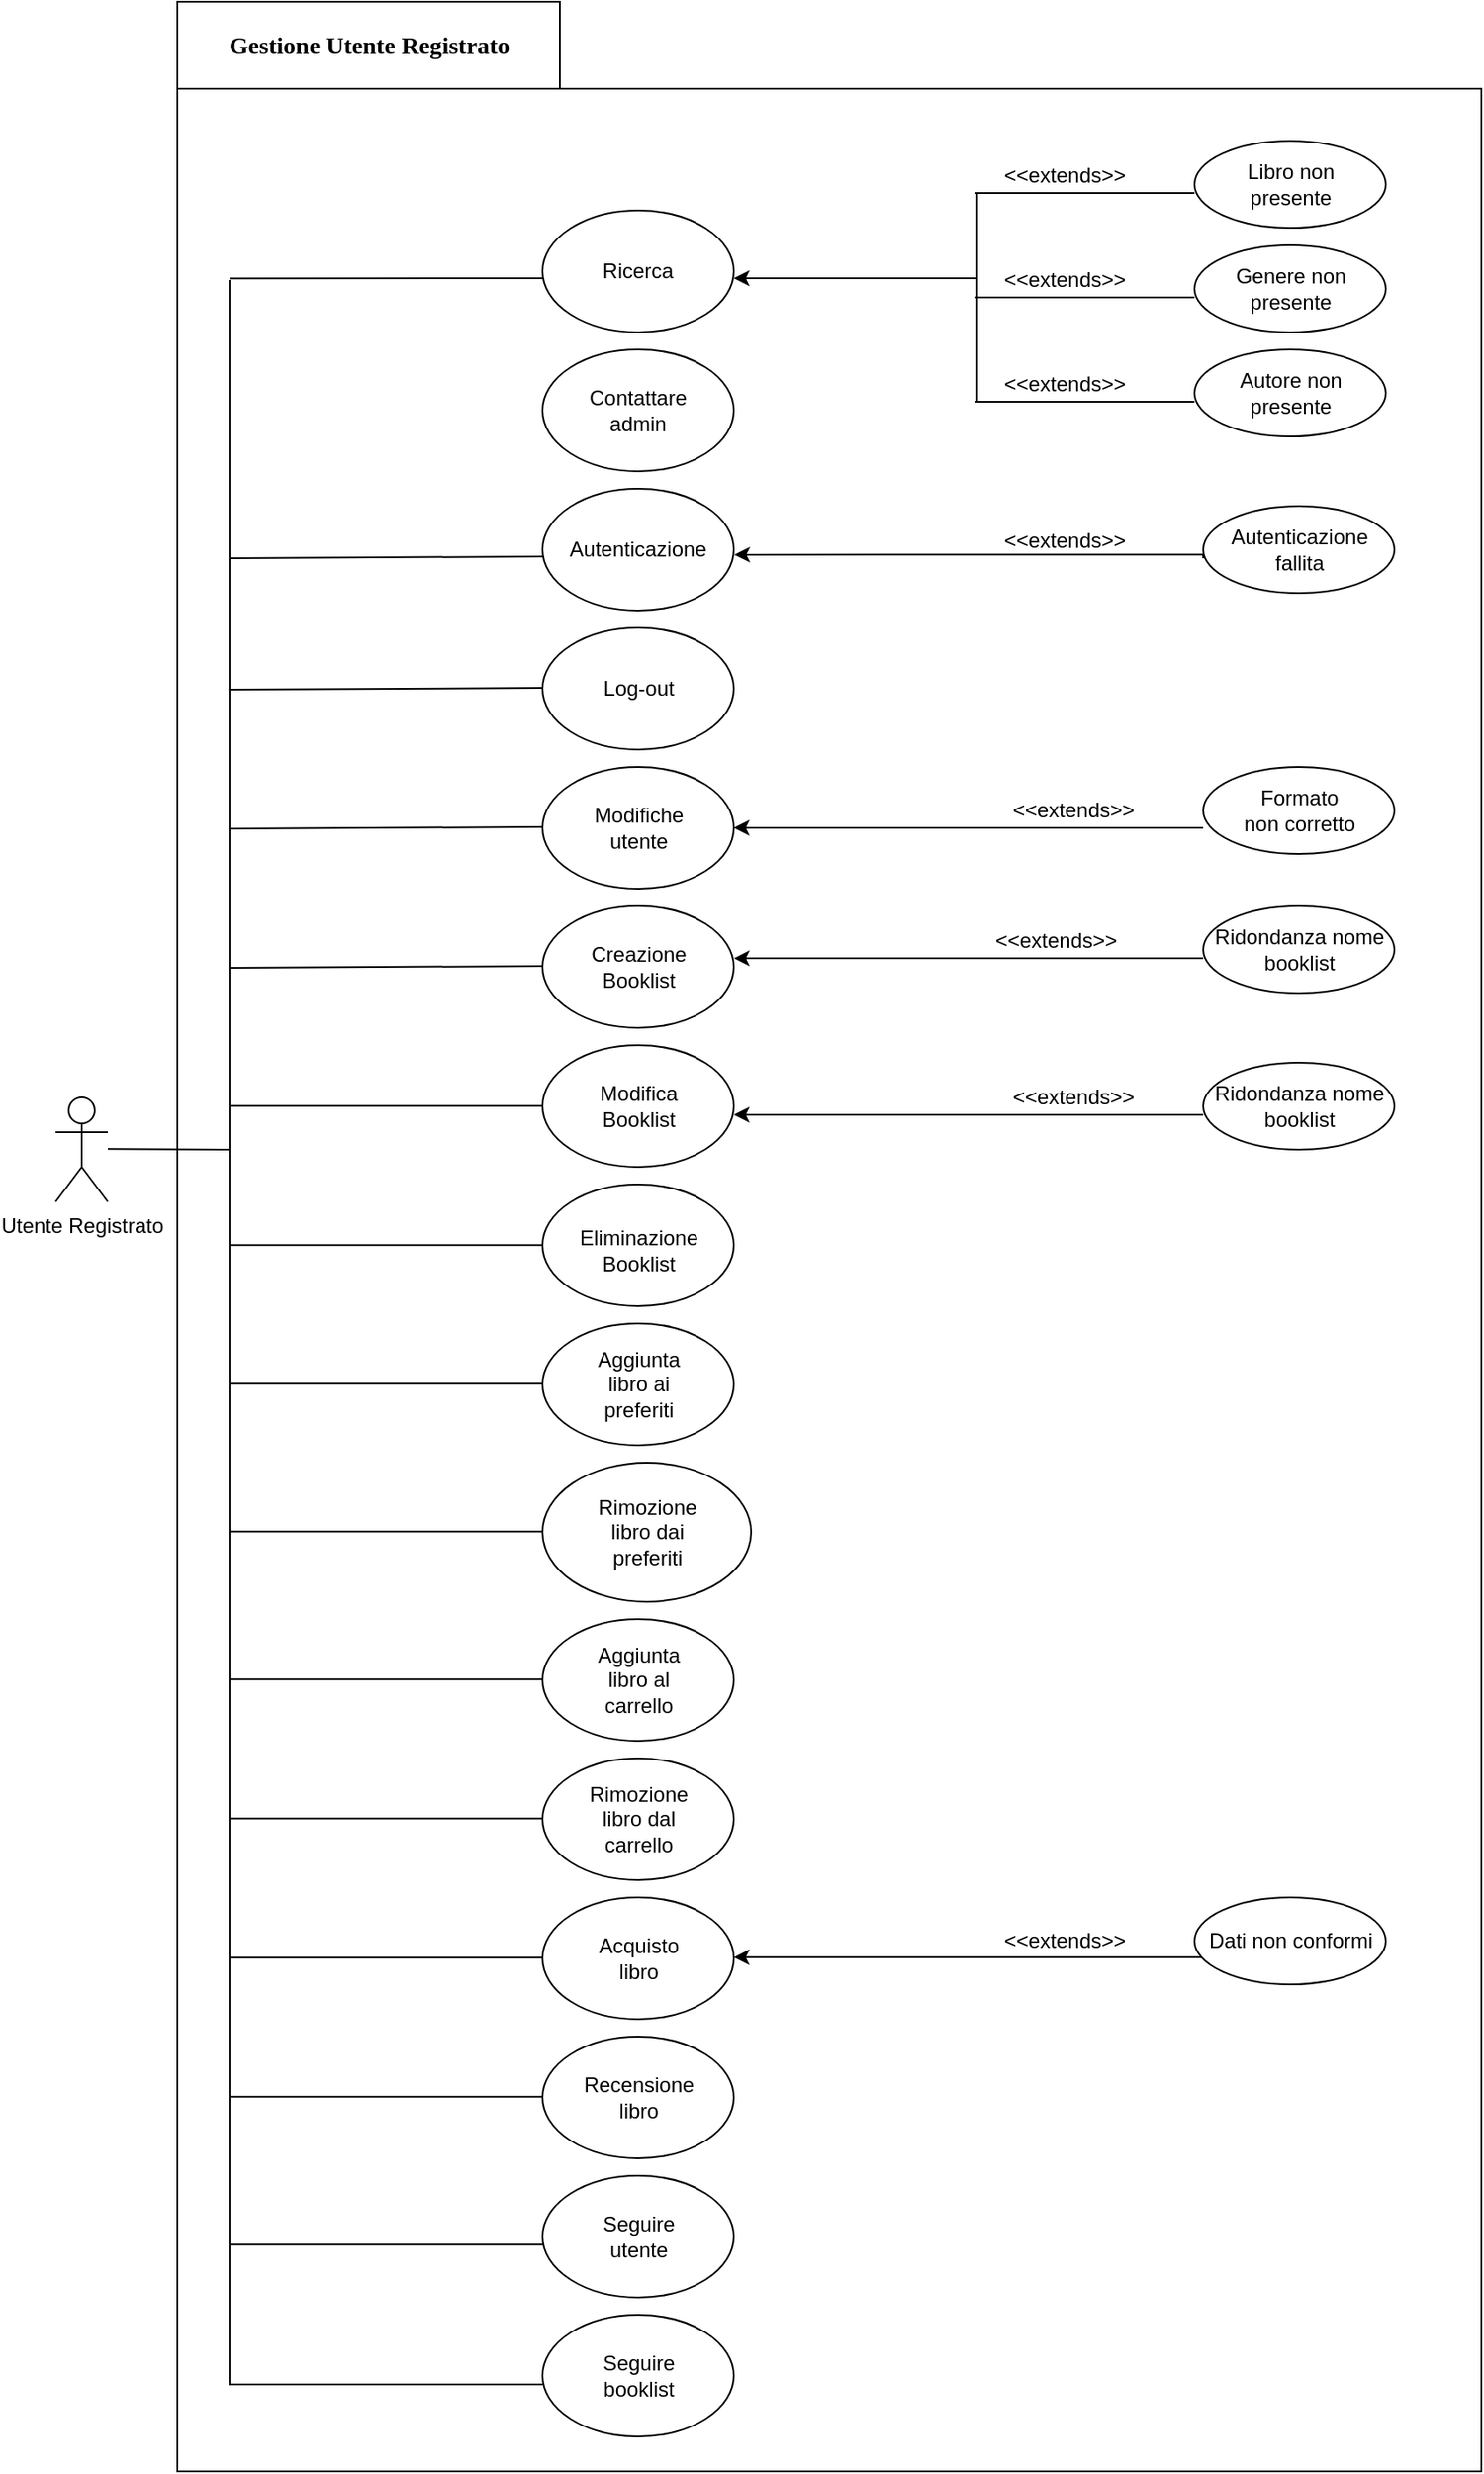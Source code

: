 <mxfile version="14.2.3" type="device"><diagram id="mkQlhK4QOoGk8tnS0YGo" name="Page-1"><mxGraphModel dx="1278" dy="1591" grid="1" gridSize="10" guides="1" tooltips="1" connect="1" arrows="1" fold="1" page="1" pageScale="1" pageWidth="850" pageHeight="1100" math="0" shadow="0"><root><mxCell id="0"/><mxCell id="1" parent="0"/><mxCell id="Oh69AKXwRKyB0Bl99ZBc-4" value="" style="shape=folder;fontStyle=1;spacingTop=10;tabWidth=220;tabHeight=50;tabPosition=left;html=1;" parent="1" vertex="1"><mxGeometry x="130" y="-40" width="750" height="1420" as="geometry"/></mxCell><mxCell id="X1O8qnw-_qiHQNMr1WhO-1" value="Utente Registrato" style="shape=umlActor;verticalLabelPosition=bottom;verticalAlign=top;html=1;outlineConnect=0;" parent="1" vertex="1"><mxGeometry x="60" y="590" width="30" height="60" as="geometry"/></mxCell><mxCell id="X1O8qnw-_qiHQNMr1WhO-27" style="edgeStyle=orthogonalEdgeStyle;rounded=0;orthogonalLoop=1;jettySize=auto;html=1;entryX=1.003;entryY=0.542;entryDx=0;entryDy=0;entryPerimeter=0;" parent="1" target="reYrVKcXa1EpxGYEheVy-53" edge="1"><mxGeometry relative="1" as="geometry"><mxPoint x="520" y="280" as="targetPoint"/><Array as="points"><mxPoint x="720" y="280"/><mxPoint x="720" y="278"/></Array><mxPoint x="720" y="278" as="sourcePoint"/></mxGeometry></mxCell><mxCell id="X1O8qnw-_qiHQNMr1WhO-29" value="&amp;lt;&amp;lt;extends&amp;gt;&amp;gt;" style="text;html=1;align=center;verticalAlign=middle;resizable=0;points=[];autosize=1;" parent="1" vertex="1"><mxGeometry x="595" y="260" width="90" height="20" as="geometry"/></mxCell><mxCell id="QBaWFI10nB1PaZn_2bGe-1" value="" style="group" parent="1" vertex="1" connectable="0"><mxGeometry x="590" y="390" width="290" height="70" as="geometry"/></mxCell><mxCell id="reYrVKcXa1EpxGYEheVy-72" value="" style="ellipse;whiteSpace=wrap;html=1;verticalAlign=top;" parent="QBaWFI10nB1PaZn_2bGe-1" vertex="1"><mxGeometry x="130" y="10" width="110" height="50" as="geometry"/></mxCell><mxCell id="reYrVKcXa1EpxGYEheVy-71" value="Formato &lt;br&gt;non corretto" style="text;html=1;align=center;verticalAlign=middle;resizable=0;points=[];autosize=1;" parent="QBaWFI10nB1PaZn_2bGe-1" vertex="1"><mxGeometry x="145" y="20" width="80" height="30" as="geometry"/></mxCell><mxCell id="reYrVKcXa1EpxGYEheVy-74" value="&amp;lt;&amp;lt;extends&amp;gt;&amp;gt;" style="text;html=1;align=center;verticalAlign=middle;resizable=0;points=[];autosize=1;" parent="QBaWFI10nB1PaZn_2bGe-1" vertex="1"><mxGeometry x="10" y="25" width="90" height="20" as="geometry"/></mxCell><mxCell id="Ot-0QF3dFzhhBCtX3rLb-12" value="" style="ellipse;whiteSpace=wrap;html=1;verticalAlign=top;" parent="1" vertex="1"><mxGeometry x="720" y="250" width="110" height="50" as="geometry"/></mxCell><mxCell id="Ot-0QF3dFzhhBCtX3rLb-13" value="Autenticazione &lt;br&gt;fallita" style="text;html=1;align=center;verticalAlign=middle;resizable=0;points=[];autosize=1;" parent="1" vertex="1"><mxGeometry x="730" y="260" width="90" height="30" as="geometry"/></mxCell><mxCell id="Ot-0QF3dFzhhBCtX3rLb-34" value="" style="ellipse;whiteSpace=wrap;html=1;verticalAlign=top;" parent="1" vertex="1"><mxGeometry x="715" y="100" width="110" height="50" as="geometry"/></mxCell><mxCell id="reYrVKcXa1EpxGYEheVy-16" value="" style="ellipse;whiteSpace=wrap;html=1;verticalAlign=top;" parent="1" vertex="1"><mxGeometry x="715" y="40" width="110" height="50" as="geometry"/></mxCell><mxCell id="reYrVKcXa1EpxGYEheVy-17" value="" style="ellipse;whiteSpace=wrap;html=1;verticalAlign=top;" parent="1" vertex="1"><mxGeometry x="715" y="160" width="110" height="50" as="geometry"/></mxCell><mxCell id="reYrVKcXa1EpxGYEheVy-18" value="" style="endArrow=none;html=1;" parent="1" edge="1"><mxGeometry width="50" height="50" relative="1" as="geometry"><mxPoint x="590" y="190" as="sourcePoint"/><mxPoint x="590" y="70" as="targetPoint"/></mxGeometry></mxCell><mxCell id="reYrVKcXa1EpxGYEheVy-22" value="&amp;lt;&amp;lt;extends&amp;gt;&amp;gt;" style="text;html=1;align=center;verticalAlign=middle;resizable=0;points=[];autosize=1;" parent="1" vertex="1"><mxGeometry x="595" y="50" width="90" height="20" as="geometry"/></mxCell><mxCell id="reYrVKcXa1EpxGYEheVy-23" value="&amp;lt;&amp;lt;extends&amp;gt;&amp;gt;" style="text;html=1;align=center;verticalAlign=middle;resizable=0;points=[];autosize=1;" parent="1" vertex="1"><mxGeometry x="595" y="110" width="90" height="20" as="geometry"/></mxCell><mxCell id="reYrVKcXa1EpxGYEheVy-24" value="&amp;lt;&amp;lt;extends&amp;gt;&amp;gt;" style="text;html=1;align=center;verticalAlign=middle;resizable=0;points=[];autosize=1;" parent="1" vertex="1"><mxGeometry x="595" y="170" width="90" height="20" as="geometry"/></mxCell><mxCell id="reYrVKcXa1EpxGYEheVy-25" value="Libro non &lt;br&gt;presente" style="text;html=1;align=center;verticalAlign=middle;resizable=0;points=[];autosize=1;" parent="1" vertex="1"><mxGeometry x="735" y="50" width="70" height="30" as="geometry"/></mxCell><mxCell id="reYrVKcXa1EpxGYEheVy-27" value="Genere non &lt;br&gt;presente" style="text;html=1;align=center;verticalAlign=middle;resizable=0;points=[];autosize=1;" parent="1" vertex="1"><mxGeometry x="730" y="110" width="80" height="30" as="geometry"/></mxCell><mxCell id="reYrVKcXa1EpxGYEheVy-28" value="Autore non &lt;br&gt;presente" style="text;html=1;align=center;verticalAlign=middle;resizable=0;points=[];autosize=1;" parent="1" vertex="1"><mxGeometry x="735" y="170" width="70" height="30" as="geometry"/></mxCell><mxCell id="reYrVKcXa1EpxGYEheVy-29" value="" style="endArrow=none;html=1;" parent="1" edge="1"><mxGeometry width="50" height="50" relative="1" as="geometry"><mxPoint x="90" y="619.58" as="sourcePoint"/><mxPoint x="160" y="620" as="targetPoint"/></mxGeometry></mxCell><mxCell id="reYrVKcXa1EpxGYEheVy-41" value="" style="endArrow=classic;html=1;" parent="1" edge="1"><mxGeometry width="50" height="50" relative="1" as="geometry"><mxPoint x="590" y="119" as="sourcePoint"/><mxPoint x="450" y="119" as="targetPoint"/></mxGeometry></mxCell><mxCell id="reYrVKcXa1EpxGYEheVy-42" value="" style="endArrow=none;html=1;entryX=0.012;entryY=0.39;entryDx=0;entryDy=0;entryPerimeter=0;" parent="1" edge="1"><mxGeometry width="50" height="50" relative="1" as="geometry"><mxPoint x="589" y="70" as="sourcePoint"/><mxPoint x="715" y="70" as="targetPoint"/></mxGeometry></mxCell><mxCell id="reYrVKcXa1EpxGYEheVy-43" value="" style="endArrow=none;html=1;entryX=0.012;entryY=0.39;entryDx=0;entryDy=0;entryPerimeter=0;" parent="1" edge="1"><mxGeometry width="50" height="50" relative="1" as="geometry"><mxPoint x="589" y="130" as="sourcePoint"/><mxPoint x="715" y="130" as="targetPoint"/></mxGeometry></mxCell><mxCell id="reYrVKcXa1EpxGYEheVy-44" value="" style="endArrow=none;html=1;entryX=0.012;entryY=0.39;entryDx=0;entryDy=0;entryPerimeter=0;" parent="1" edge="1"><mxGeometry width="50" height="50" relative="1" as="geometry"><mxPoint x="589" y="190.0" as="sourcePoint"/><mxPoint x="715" y="190.0" as="targetPoint"/></mxGeometry></mxCell><mxCell id="reYrVKcXa1EpxGYEheVy-48" value="" style="ellipse;whiteSpace=wrap;html=1;" parent="1" vertex="1"><mxGeometry x="340" y="80" width="110" height="70" as="geometry"/></mxCell><mxCell id="reYrVKcXa1EpxGYEheVy-49" value="Ricerca" style="text;html=1;strokeColor=none;fillColor=none;align=center;verticalAlign=middle;whiteSpace=wrap;rounded=0;" parent="1" vertex="1"><mxGeometry x="375" y="105" width="40" height="20" as="geometry"/></mxCell><mxCell id="reYrVKcXa1EpxGYEheVy-50" value="" style="ellipse;whiteSpace=wrap;html=1;" parent="1" vertex="1"><mxGeometry x="340" y="160" width="110" height="70" as="geometry"/></mxCell><mxCell id="reYrVKcXa1EpxGYEheVy-51" value="Contattare admin" style="text;html=1;strokeColor=none;fillColor=none;align=center;verticalAlign=middle;whiteSpace=wrap;rounded=0;" parent="1" vertex="1"><mxGeometry x="375" y="185" width="40" height="20" as="geometry"/></mxCell><mxCell id="reYrVKcXa1EpxGYEheVy-53" value="" style="ellipse;whiteSpace=wrap;html=1;" parent="1" vertex="1"><mxGeometry x="340" y="240" width="110" height="70" as="geometry"/></mxCell><mxCell id="reYrVKcXa1EpxGYEheVy-54" value="Autenticazione" style="text;html=1;strokeColor=none;fillColor=none;align=center;verticalAlign=middle;whiteSpace=wrap;rounded=0;" parent="1" vertex="1"><mxGeometry x="375" y="265" width="40" height="20" as="geometry"/></mxCell><mxCell id="reYrVKcXa1EpxGYEheVy-55" value="" style="ellipse;whiteSpace=wrap;html=1;" parent="1" vertex="1"><mxGeometry x="340" y="320" width="110" height="70" as="geometry"/></mxCell><mxCell id="reYrVKcXa1EpxGYEheVy-56" value="Log-out" style="text;html=1;strokeColor=none;fillColor=none;align=center;verticalAlign=middle;whiteSpace=wrap;rounded=0;" parent="1" vertex="1"><mxGeometry x="362.5" y="345" width="65" height="20" as="geometry"/></mxCell><mxCell id="reYrVKcXa1EpxGYEheVy-57" value="" style="ellipse;whiteSpace=wrap;html=1;" parent="1" vertex="1"><mxGeometry x="340" y="400" width="110" height="70" as="geometry"/></mxCell><mxCell id="reYrVKcXa1EpxGYEheVy-58" value="Modifiche utente" style="text;html=1;strokeColor=none;fillColor=none;align=center;verticalAlign=middle;whiteSpace=wrap;rounded=0;" parent="1" vertex="1"><mxGeometry x="362.5" y="425" width="65" height="20" as="geometry"/></mxCell><mxCell id="reYrVKcXa1EpxGYEheVy-59" value="" style="ellipse;whiteSpace=wrap;html=1;" parent="1" vertex="1"><mxGeometry x="340" y="480" width="110" height="70" as="geometry"/></mxCell><mxCell id="reYrVKcXa1EpxGYEheVy-60" value="Creazione Booklist" style="text;html=1;strokeColor=none;fillColor=none;align=center;verticalAlign=middle;whiteSpace=wrap;rounded=0;" parent="1" vertex="1"><mxGeometry x="362.5" y="505" width="65" height="20" as="geometry"/></mxCell><mxCell id="reYrVKcXa1EpxGYEheVy-61" value="" style="ellipse;whiteSpace=wrap;html=1;" parent="1" vertex="1"><mxGeometry x="340" y="560" width="110" height="70" as="geometry"/></mxCell><mxCell id="reYrVKcXa1EpxGYEheVy-62" value="Modifica Booklist" style="text;html=1;strokeColor=none;fillColor=none;align=center;verticalAlign=middle;whiteSpace=wrap;rounded=0;" parent="1" vertex="1"><mxGeometry x="362.5" y="585" width="65" height="20" as="geometry"/></mxCell><mxCell id="reYrVKcXa1EpxGYEheVy-64" value="" style="ellipse;whiteSpace=wrap;html=1;" parent="1" vertex="1"><mxGeometry x="340" y="640" width="110" height="70" as="geometry"/></mxCell><mxCell id="reYrVKcXa1EpxGYEheVy-65" value="" style="ellipse;whiteSpace=wrap;html=1;" parent="1" vertex="1"><mxGeometry x="340" y="720" width="110" height="70" as="geometry"/></mxCell><mxCell id="reYrVKcXa1EpxGYEheVy-67" value="" style="ellipse;whiteSpace=wrap;html=1;" parent="1" vertex="1"><mxGeometry x="340" y="890" width="110" height="70" as="geometry"/></mxCell><mxCell id="reYrVKcXa1EpxGYEheVy-68" value="" style="ellipse;whiteSpace=wrap;html=1;" parent="1" vertex="1"><mxGeometry x="340" y="800" width="120" height="80" as="geometry"/></mxCell><mxCell id="reYrVKcXa1EpxGYEheVy-73" value="" style="endArrow=classic;html=1;entryX=1;entryY=0.5;entryDx=0;entryDy=0;" parent="1" target="reYrVKcXa1EpxGYEheVy-57" edge="1"><mxGeometry width="50" height="50" relative="1" as="geometry"><mxPoint x="720" y="435" as="sourcePoint"/><mxPoint x="620" y="310" as="targetPoint"/></mxGeometry></mxCell><mxCell id="reYrVKcXa1EpxGYEheVy-75" value="Eliminazione Booklist" style="text;html=1;strokeColor=none;fillColor=none;align=center;verticalAlign=middle;whiteSpace=wrap;rounded=0;" parent="1" vertex="1"><mxGeometry x="362.5" y="665" width="65" height="25" as="geometry"/></mxCell><mxCell id="reYrVKcXa1EpxGYEheVy-76" value="Aggiunta libro ai preferiti" style="text;html=1;strokeColor=none;fillColor=none;align=center;verticalAlign=middle;whiteSpace=wrap;rounded=0;" parent="1" vertex="1"><mxGeometry x="362.5" y="745" width="65" height="20" as="geometry"/></mxCell><mxCell id="reYrVKcXa1EpxGYEheVy-77" value="Rimozione libro dai preferiti" style="text;html=1;strokeColor=none;fillColor=none;align=center;verticalAlign=middle;whiteSpace=wrap;rounded=0;" parent="1" vertex="1"><mxGeometry x="367.5" y="830" width="65" height="20" as="geometry"/></mxCell><mxCell id="reYrVKcXa1EpxGYEheVy-78" value="Aggiunta libro al carrello" style="text;html=1;strokeColor=none;fillColor=none;align=center;verticalAlign=middle;whiteSpace=wrap;rounded=0;" parent="1" vertex="1"><mxGeometry x="362.5" y="915" width="65" height="20" as="geometry"/></mxCell><mxCell id="reYrVKcXa1EpxGYEheVy-79" value="" style="ellipse;whiteSpace=wrap;html=1;" parent="1" vertex="1"><mxGeometry x="340" y="970" width="110" height="70" as="geometry"/></mxCell><mxCell id="reYrVKcXa1EpxGYEheVy-80" value="Rimozione libro dal carrello" style="text;html=1;strokeColor=none;fillColor=none;align=center;verticalAlign=middle;whiteSpace=wrap;rounded=0;" parent="1" vertex="1"><mxGeometry x="362.5" y="995" width="65" height="20" as="geometry"/></mxCell><mxCell id="reYrVKcXa1EpxGYEheVy-81" value="" style="ellipse;whiteSpace=wrap;html=1;" parent="1" vertex="1"><mxGeometry x="340" y="1050" width="110" height="70" as="geometry"/></mxCell><mxCell id="reYrVKcXa1EpxGYEheVy-87" value="" style="ellipse;whiteSpace=wrap;html=1;" parent="1" vertex="1"><mxGeometry x="340" y="1130" width="110" height="70" as="geometry"/></mxCell><mxCell id="reYrVKcXa1EpxGYEheVy-88" value="" style="ellipse;whiteSpace=wrap;html=1;" parent="1" vertex="1"><mxGeometry x="340" y="1210" width="110" height="70" as="geometry"/></mxCell><mxCell id="reYrVKcXa1EpxGYEheVy-89" value="Acquisto libro" style="text;html=1;strokeColor=none;fillColor=none;align=center;verticalAlign=middle;whiteSpace=wrap;rounded=0;" parent="1" vertex="1"><mxGeometry x="362.5" y="1075" width="65" height="20" as="geometry"/></mxCell><mxCell id="reYrVKcXa1EpxGYEheVy-90" value="Recensione libro" style="text;html=1;strokeColor=none;fillColor=none;align=center;verticalAlign=middle;whiteSpace=wrap;rounded=0;" parent="1" vertex="1"><mxGeometry x="362.5" y="1155" width="65" height="20" as="geometry"/></mxCell><mxCell id="reYrVKcXa1EpxGYEheVy-92" value="" style="endArrow=none;html=1;" parent="1" edge="1"><mxGeometry width="50" height="50" relative="1" as="geometry"><mxPoint x="160" y="1250" as="sourcePoint"/><mxPoint x="160" y="280" as="targetPoint"/></mxGeometry></mxCell><mxCell id="reYrVKcXa1EpxGYEheVy-93" value="" style="endArrow=none;html=1;entryX=0.005;entryY=0.557;entryDx=0;entryDy=0;entryPerimeter=0;" parent="1" target="reYrVKcXa1EpxGYEheVy-53" edge="1"><mxGeometry width="50" height="50" relative="1" as="geometry"><mxPoint x="160" y="280" as="sourcePoint"/><mxPoint x="330" y="260" as="targetPoint"/></mxGeometry></mxCell><mxCell id="reYrVKcXa1EpxGYEheVy-94" value="" style="endArrow=none;html=1;entryX=0.005;entryY=0.557;entryDx=0;entryDy=0;entryPerimeter=0;" parent="1" edge="1"><mxGeometry width="50" height="50" relative="1" as="geometry"><mxPoint x="159.45" y="355.51" as="sourcePoint"/><mxPoint x="340.0" y="354.5" as="targetPoint"/></mxGeometry></mxCell><mxCell id="reYrVKcXa1EpxGYEheVy-95" value="" style="endArrow=none;html=1;entryX=0.005;entryY=0.557;entryDx=0;entryDy=0;entryPerimeter=0;" parent="1" edge="1"><mxGeometry width="50" height="50" relative="1" as="geometry"><mxPoint x="159.45" y="435.5" as="sourcePoint"/><mxPoint x="340" y="434.49" as="targetPoint"/></mxGeometry></mxCell><mxCell id="reYrVKcXa1EpxGYEheVy-96" value="" style="endArrow=none;html=1;entryX=0.005;entryY=0.557;entryDx=0;entryDy=0;entryPerimeter=0;" parent="1" edge="1"><mxGeometry width="50" height="50" relative="1" as="geometry"><mxPoint x="159.45" y="515.5" as="sourcePoint"/><mxPoint x="340" y="514.49" as="targetPoint"/></mxGeometry></mxCell><mxCell id="reYrVKcXa1EpxGYEheVy-98" value="" style="endArrow=none;html=1;entryX=0.001;entryY=0.567;entryDx=0;entryDy=0;entryPerimeter=0;" parent="1" edge="1"><mxGeometry width="50" height="50" relative="1" as="geometry"><mxPoint x="159.5" y="594.86" as="sourcePoint"/><mxPoint x="340" y="594.86" as="targetPoint"/></mxGeometry></mxCell><mxCell id="reYrVKcXa1EpxGYEheVy-99" value="" style="endArrow=none;html=1;entryX=0.001;entryY=0.567;entryDx=0;entryDy=0;entryPerimeter=0;" parent="1" edge="1"><mxGeometry width="50" height="50" relative="1" as="geometry"><mxPoint x="159.5" y="674.86" as="sourcePoint"/><mxPoint x="340" y="674.86" as="targetPoint"/></mxGeometry></mxCell><mxCell id="reYrVKcXa1EpxGYEheVy-100" value="" style="endArrow=none;html=1;entryX=0.001;entryY=0.567;entryDx=0;entryDy=0;entryPerimeter=0;" parent="1" edge="1"><mxGeometry width="50" height="50" relative="1" as="geometry"><mxPoint x="159.5" y="754.58" as="sourcePoint"/><mxPoint x="340" y="754.58" as="targetPoint"/></mxGeometry></mxCell><mxCell id="reYrVKcXa1EpxGYEheVy-101" value="" style="endArrow=none;html=1;entryX=0.001;entryY=0.567;entryDx=0;entryDy=0;entryPerimeter=0;" parent="1" edge="1"><mxGeometry width="50" height="50" relative="1" as="geometry"><mxPoint x="159.5" y="839.58" as="sourcePoint"/><mxPoint x="340" y="839.58" as="targetPoint"/></mxGeometry></mxCell><mxCell id="reYrVKcXa1EpxGYEheVy-102" value="" style="endArrow=none;html=1;entryX=0.001;entryY=0.567;entryDx=0;entryDy=0;entryPerimeter=0;" parent="1" edge="1"><mxGeometry width="50" height="50" relative="1" as="geometry"><mxPoint x="159.5" y="924.58" as="sourcePoint"/><mxPoint x="340" y="924.58" as="targetPoint"/></mxGeometry></mxCell><mxCell id="reYrVKcXa1EpxGYEheVy-103" value="" style="endArrow=none;html=1;entryX=0.001;entryY=0.567;entryDx=0;entryDy=0;entryPerimeter=0;" parent="1" edge="1"><mxGeometry width="50" height="50" relative="1" as="geometry"><mxPoint x="159.5" y="1004.58" as="sourcePoint"/><mxPoint x="340" y="1004.58" as="targetPoint"/></mxGeometry></mxCell><mxCell id="reYrVKcXa1EpxGYEheVy-104" value="" style="endArrow=none;html=1;entryX=0.001;entryY=0.567;entryDx=0;entryDy=0;entryPerimeter=0;" parent="1" edge="1"><mxGeometry width="50" height="50" relative="1" as="geometry"><mxPoint x="159.5" y="1084.58" as="sourcePoint"/><mxPoint x="340" y="1084.58" as="targetPoint"/></mxGeometry></mxCell><mxCell id="reYrVKcXa1EpxGYEheVy-105" value="" style="endArrow=none;html=1;entryX=0.001;entryY=0.567;entryDx=0;entryDy=0;entryPerimeter=0;" parent="1" edge="1"><mxGeometry width="50" height="50" relative="1" as="geometry"><mxPoint x="159.5" y="1164.58" as="sourcePoint"/><mxPoint x="340" y="1164.58" as="targetPoint"/></mxGeometry></mxCell><mxCell id="reYrVKcXa1EpxGYEheVy-107" value="Seguire utente" style="text;html=1;strokeColor=none;fillColor=none;align=center;verticalAlign=middle;whiteSpace=wrap;rounded=0;" parent="1" vertex="1"><mxGeometry x="362.5" y="1235" width="65" height="20" as="geometry"/></mxCell><mxCell id="reYrVKcXa1EpxGYEheVy-108" value="" style="endArrow=none;html=1;entryX=0.001;entryY=0.567;entryDx=0;entryDy=0;entryPerimeter=0;" parent="1" edge="1"><mxGeometry width="50" height="50" relative="1" as="geometry"><mxPoint x="159.5" y="1249.58" as="sourcePoint"/><mxPoint x="340" y="1249.58" as="targetPoint"/></mxGeometry></mxCell><mxCell id="5eh_G5m2oIz40k0kDsQM-59" value="" style="endArrow=none;html=1;" parent="1" edge="1"><mxGeometry width="50" height="50" relative="1" as="geometry"><mxPoint x="160" y="119.09" as="sourcePoint"/><mxPoint x="340" y="119.0" as="targetPoint"/></mxGeometry></mxCell><mxCell id="Oh69AKXwRKyB0Bl99ZBc-3" value="" style="endArrow=none;html=1;" parent="1" edge="1"><mxGeometry width="50" height="50" relative="1" as="geometry"><mxPoint x="160" y="280" as="sourcePoint"/><mxPoint x="160" y="120" as="targetPoint"/></mxGeometry></mxCell><mxCell id="Oh69AKXwRKyB0Bl99ZBc-7" value="&lt;h3&gt;&lt;font face=&quot;Verdana&quot;&gt;Gestione Utente Registrato&lt;/font&gt;&lt;/h3&gt;" style="text;html=1;align=center;verticalAlign=middle;resizable=0;points=[];autosize=1;" parent="1" vertex="1"><mxGeometry x="125" y="-40" width="230" height="50" as="geometry"/></mxCell><mxCell id="bmqUBs0-HHP3oPZ5fNfN-1" value="" style="group" parent="1" vertex="1" connectable="0"><mxGeometry x="590" y="460" width="290" height="70" as="geometry"/></mxCell><mxCell id="bmqUBs0-HHP3oPZ5fNfN-2" value="" style="ellipse;whiteSpace=wrap;html=1;verticalAlign=top;" parent="bmqUBs0-HHP3oPZ5fNfN-1" vertex="1"><mxGeometry x="130" y="20" width="110" height="50" as="geometry"/></mxCell><mxCell id="bmqUBs0-HHP3oPZ5fNfN-3" value="Ridondanza nome &lt;br&gt;booklist" style="text;html=1;align=center;verticalAlign=middle;resizable=0;points=[];autosize=1;" parent="bmqUBs0-HHP3oPZ5fNfN-1" vertex="1"><mxGeometry x="130" y="30" width="110" height="30" as="geometry"/></mxCell><mxCell id="bmqUBs0-HHP3oPZ5fNfN-4" value="&amp;lt;&amp;lt;extends&amp;gt;&amp;gt;" style="text;html=1;align=center;verticalAlign=middle;resizable=0;points=[];autosize=1;" parent="bmqUBs0-HHP3oPZ5fNfN-1" vertex="1"><mxGeometry y="30" width="90" height="20" as="geometry"/></mxCell><mxCell id="bmqUBs0-HHP3oPZ5fNfN-5" value="" style="endArrow=classic;html=1;entryX=1;entryY=0.5;entryDx=0;entryDy=0;exitX=0.045;exitY=0.833;exitDx=0;exitDy=0;exitPerimeter=0;" parent="bmqUBs0-HHP3oPZ5fNfN-1" edge="1"><mxGeometry width="50" height="50" relative="1" as="geometry"><mxPoint x="130" y="50" as="sourcePoint"/><mxPoint x="-139.95" y="50.01" as="targetPoint"/></mxGeometry></mxCell><mxCell id="ZXFgGdAFk5OBhQg7o9JL-2" value="" style="endArrow=none;html=1;" edge="1" parent="1"><mxGeometry width="50" height="50" relative="1" as="geometry"><mxPoint x="160" y="1330" as="sourcePoint"/><mxPoint x="160" y="1250" as="targetPoint"/></mxGeometry></mxCell><mxCell id="ZXFgGdAFk5OBhQg7o9JL-3" value="" style="endArrow=none;html=1;entryX=0.001;entryY=0.567;entryDx=0;entryDy=0;entryPerimeter=0;" edge="1" parent="1"><mxGeometry width="50" height="50" relative="1" as="geometry"><mxPoint x="159.5" y="1330" as="sourcePoint"/><mxPoint x="340" y="1330" as="targetPoint"/></mxGeometry></mxCell><mxCell id="ZXFgGdAFk5OBhQg7o9JL-4" value="" style="ellipse;whiteSpace=wrap;html=1;" vertex="1" parent="1"><mxGeometry x="340" y="1290" width="110" height="70" as="geometry"/></mxCell><mxCell id="ZXFgGdAFk5OBhQg7o9JL-5" value="Seguire booklist" style="text;html=1;strokeColor=none;fillColor=none;align=center;verticalAlign=middle;whiteSpace=wrap;rounded=0;" vertex="1" parent="1"><mxGeometry x="362.5" y="1315" width="65" height="20" as="geometry"/></mxCell><mxCell id="reYrVKcXa1EpxGYEheVy-82" value="" style="endArrow=classic;html=1;entryX=1;entryY=0.5;entryDx=0;entryDy=0;exitX=0.045;exitY=0.833;exitDx=0;exitDy=0;exitPerimeter=0;" parent="1" edge="1"><mxGeometry width="50" height="50" relative="1" as="geometry"><mxPoint x="719.95" y="1084.41" as="sourcePoint"/><mxPoint x="450" y="1084.42" as="targetPoint"/></mxGeometry></mxCell><mxCell id="reYrVKcXa1EpxGYEheVy-84" value="" style="ellipse;whiteSpace=wrap;html=1;verticalAlign=top;" parent="1" vertex="1"><mxGeometry x="715" y="1050" width="110" height="50" as="geometry"/></mxCell><mxCell id="reYrVKcXa1EpxGYEheVy-85" value="Dati non conformi" style="text;html=1;align=center;verticalAlign=middle;resizable=0;points=[];autosize=1;" parent="1" vertex="1"><mxGeometry x="715" y="1065" width="110" height="20" as="geometry"/></mxCell><mxCell id="reYrVKcXa1EpxGYEheVy-86" value="&amp;lt;&amp;lt;extends&amp;gt;&amp;gt;" style="text;html=1;align=center;verticalAlign=middle;resizable=0;points=[];autosize=1;" parent="1" vertex="1"><mxGeometry x="595" y="1065" width="90" height="20" as="geometry"/></mxCell><mxCell id="ZXFgGdAFk5OBhQg7o9JL-9" value="" style="ellipse;whiteSpace=wrap;html=1;verticalAlign=top;" vertex="1" parent="1"><mxGeometry x="720" y="570" width="110" height="50" as="geometry"/></mxCell><mxCell id="ZXFgGdAFk5OBhQg7o9JL-10" value="Ridondanza nome &lt;br&gt;booklist" style="text;html=1;align=center;verticalAlign=middle;resizable=0;points=[];autosize=1;" vertex="1" parent="1"><mxGeometry x="720" y="580" width="110" height="30" as="geometry"/></mxCell><mxCell id="ZXFgGdAFk5OBhQg7o9JL-11" value="&amp;lt;&amp;lt;extends&amp;gt;&amp;gt;" style="text;html=1;align=center;verticalAlign=middle;resizable=0;points=[];autosize=1;" vertex="1" parent="1"><mxGeometry x="600" y="580" width="90" height="20" as="geometry"/></mxCell><mxCell id="ZXFgGdAFk5OBhQg7o9JL-18" value="" style="endArrow=classic;html=1;entryX=1;entryY=0.5;entryDx=0;entryDy=0;" edge="1" parent="1"><mxGeometry width="50" height="50" relative="1" as="geometry"><mxPoint x="720" y="600" as="sourcePoint"/><mxPoint x="450" y="600" as="targetPoint"/></mxGeometry></mxCell></root></mxGraphModel></diagram></mxfile>